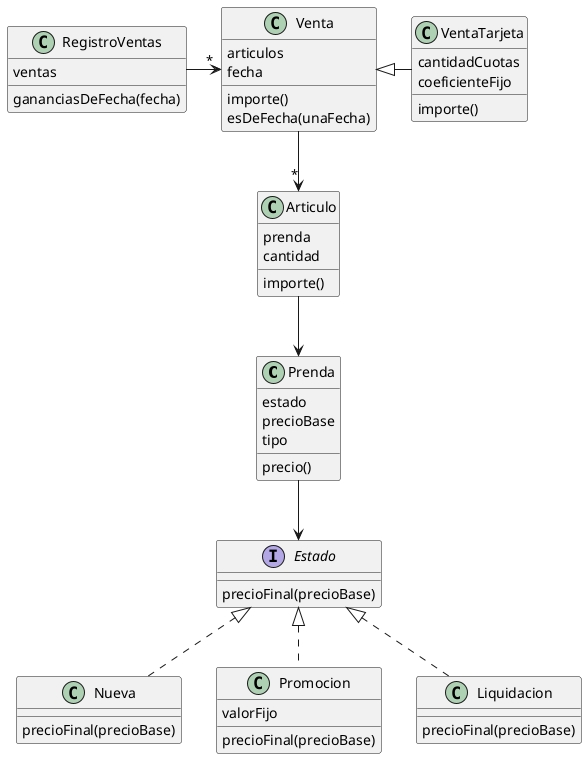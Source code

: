 @startuml

class Prenda {
  estado
  precioBase
  tipo

  precio()
}

interface Estado {
  precioFinal(precioBase)
}

class Nueva {
    precioFinal(precioBase)
}

class Promocion {
  valorFijo
  precioFinal(precioBase)
}

class Liquidacion {
    precioFinal(precioBase)
}

class Articulo {
  prenda
  cantidad
  importe()
}

class  Venta {
  articulos
  fecha
  importe()
  esDeFecha(unaFecha)
}

class VentaTarjeta {
  cantidadCuotas
  coeficienteFijo
  importe()
}

class RegistroVentas {
  ventas
  gananciasDeFecha(fecha)
}

RegistroVentas -right->"*" Venta
Venta <|-right- VentaTarjeta
Venta -down->"*" Articulo
Articulo -down-> Prenda
Prenda -down-> Estado
Estado <|.down. Nueva
Estado <|.down. Promocion
Estado <|.down. Liquidacion


@enduml